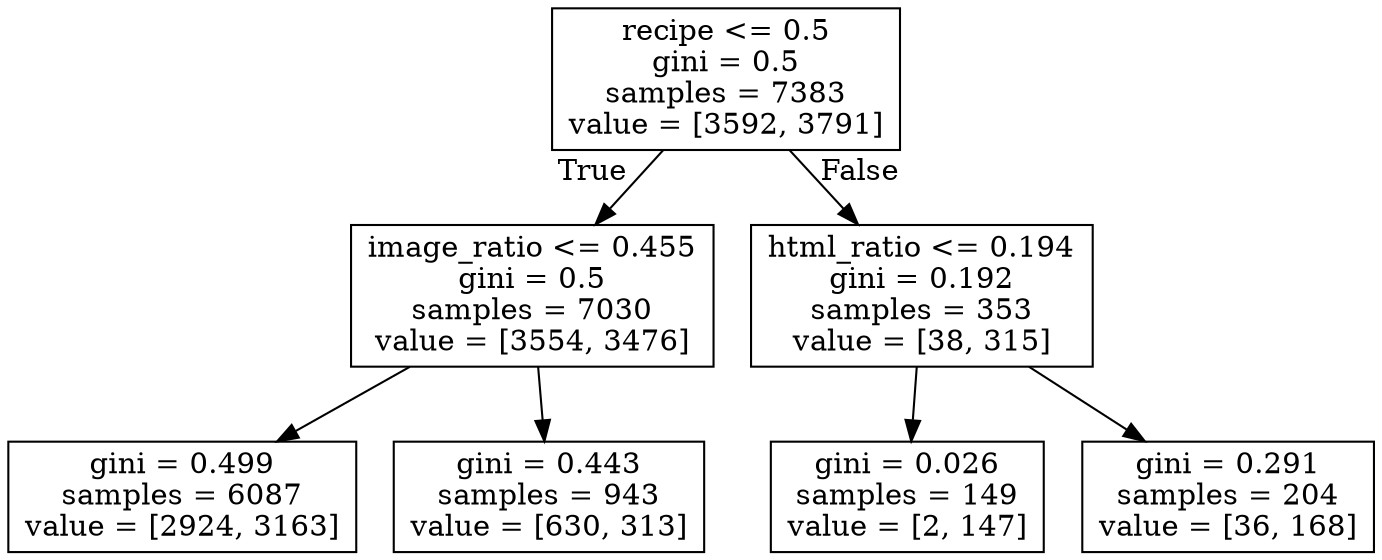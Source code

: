 digraph Tree {
node [shape=box] ;
0 [label="recipe <= 0.5\ngini = 0.5\nsamples = 7383\nvalue = [3592, 3791]"] ;
1 [label="image_ratio <= 0.455\ngini = 0.5\nsamples = 7030\nvalue = [3554, 3476]"] ;
0 -> 1 [labeldistance=2.5, labelangle=45, headlabel="True"] ;
2 [label="gini = 0.499\nsamples = 6087\nvalue = [2924, 3163]"] ;
1 -> 2 ;
3 [label="gini = 0.443\nsamples = 943\nvalue = [630, 313]"] ;
1 -> 3 ;
4 [label="html_ratio <= 0.194\ngini = 0.192\nsamples = 353\nvalue = [38, 315]"] ;
0 -> 4 [labeldistance=2.5, labelangle=-45, headlabel="False"] ;
5 [label="gini = 0.026\nsamples = 149\nvalue = [2, 147]"] ;
4 -> 5 ;
6 [label="gini = 0.291\nsamples = 204\nvalue = [36, 168]"] ;
4 -> 6 ;
}